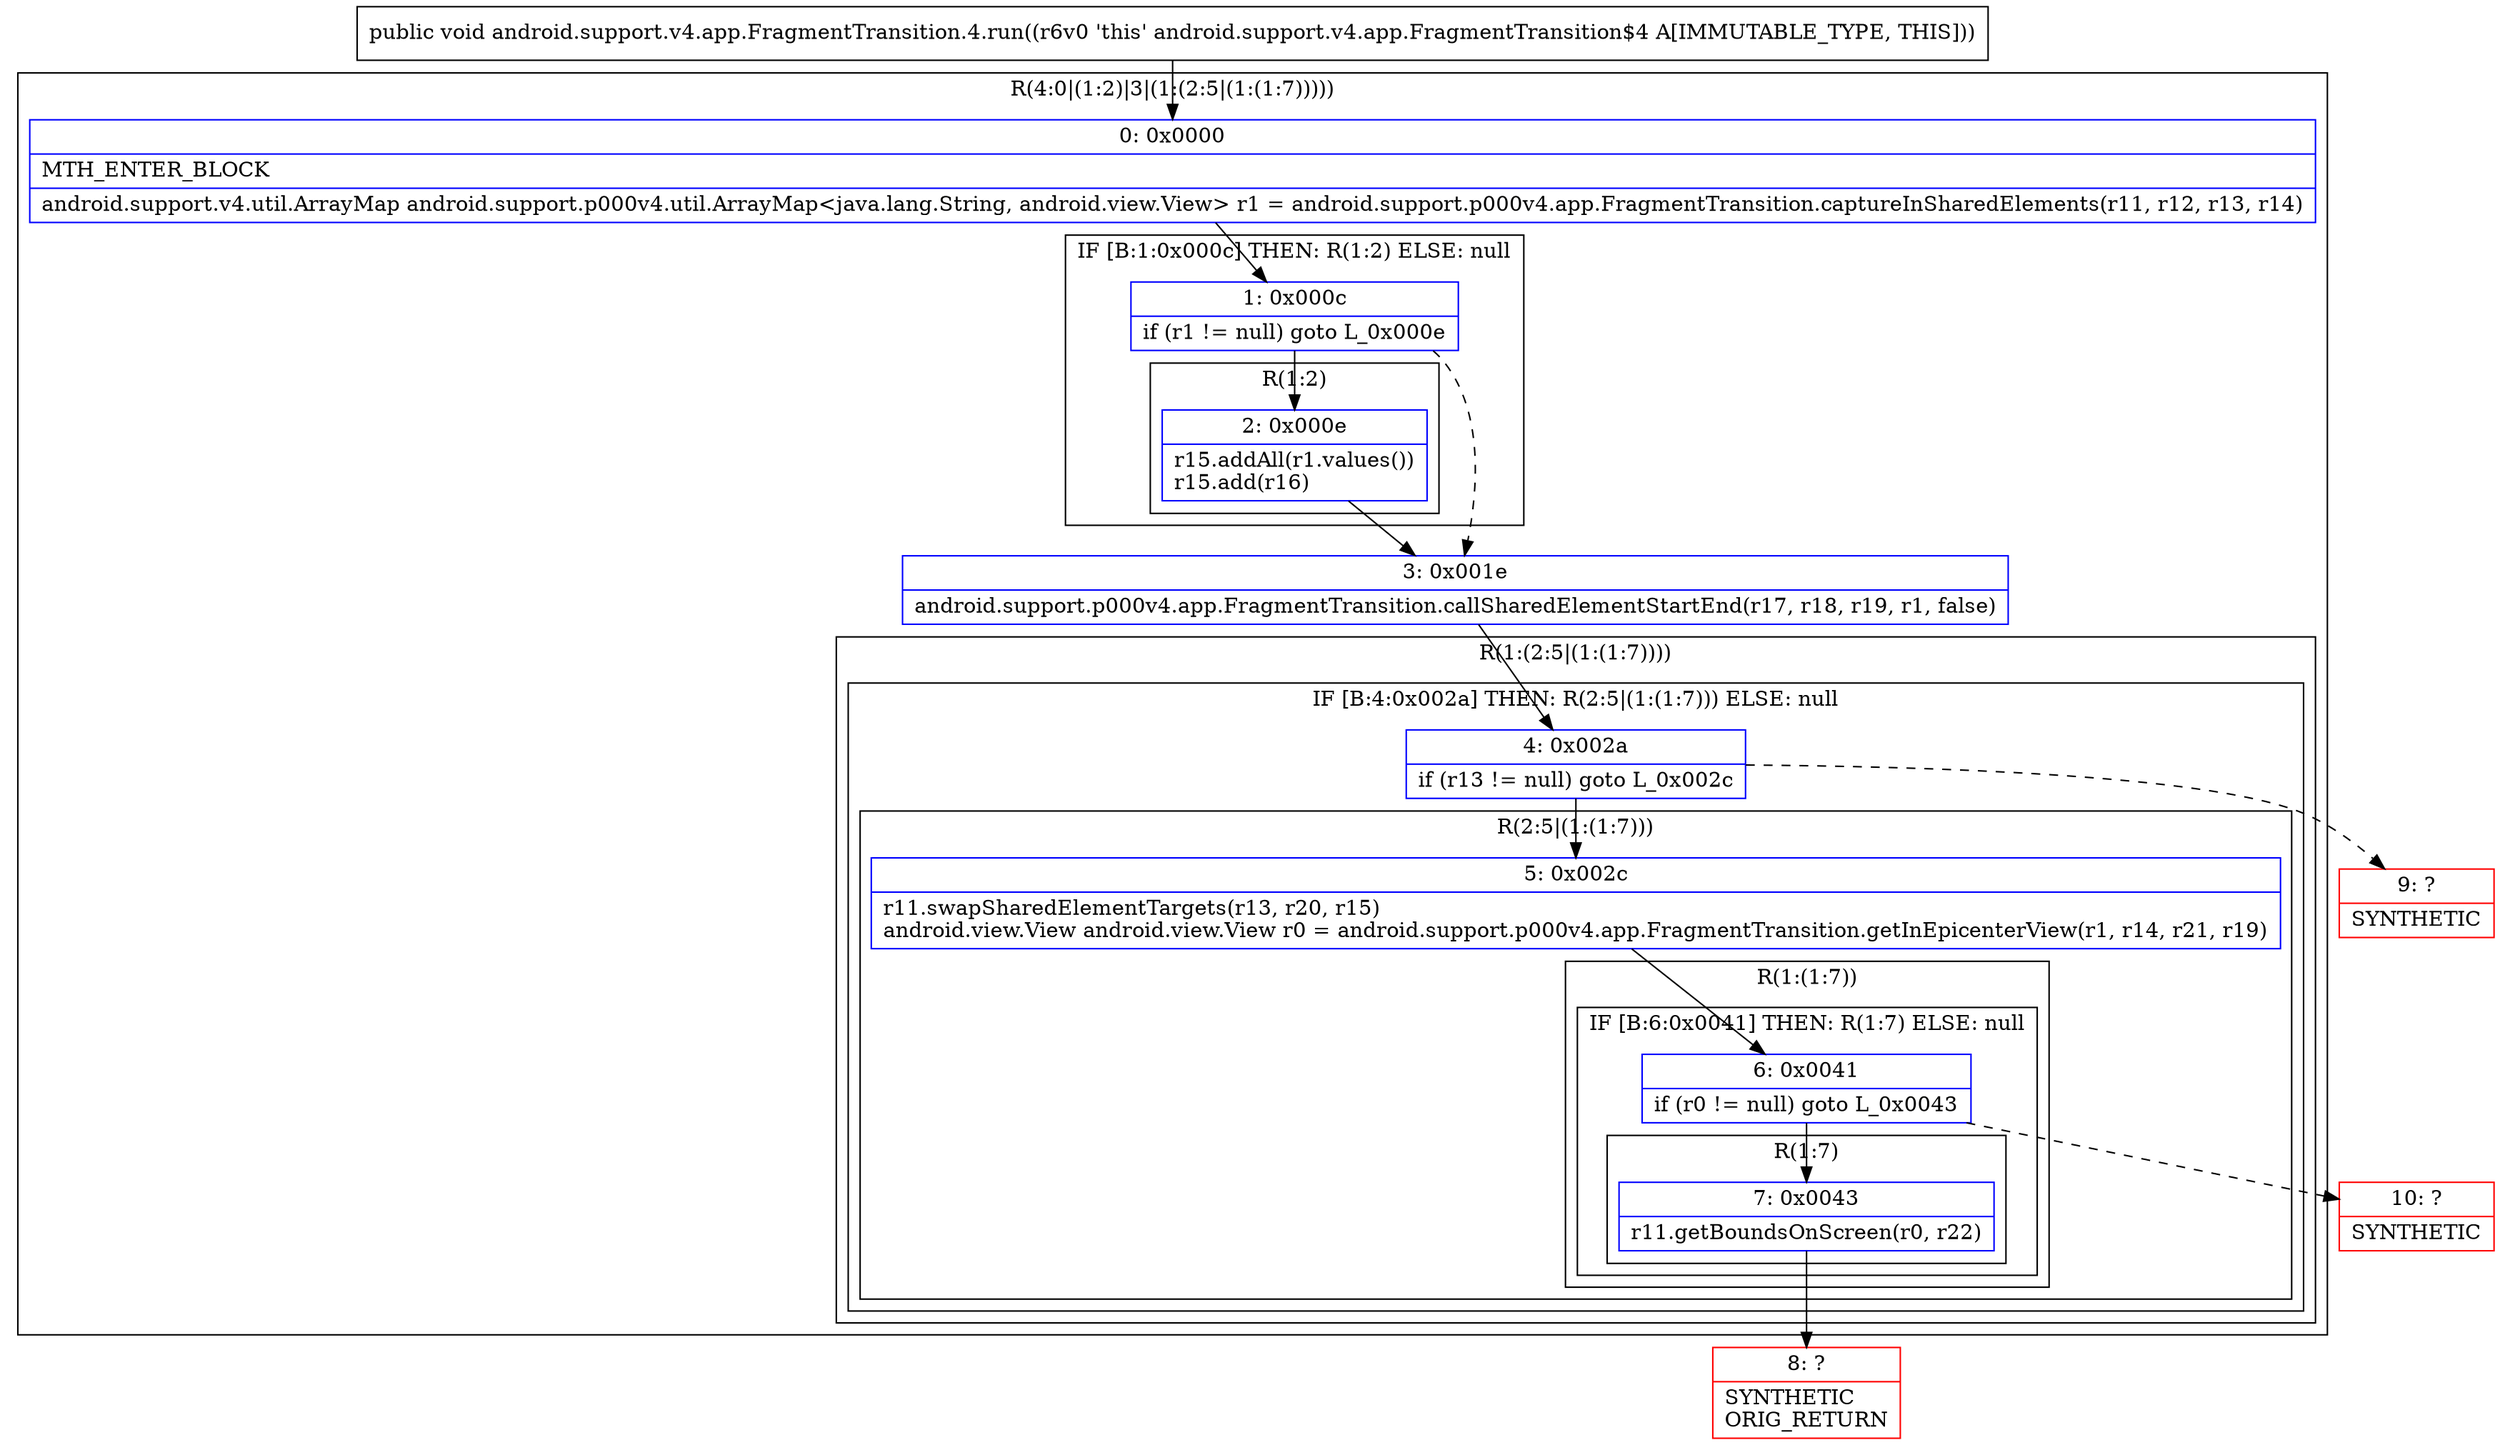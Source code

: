 digraph "CFG forandroid.support.v4.app.FragmentTransition.4.run()V" {
subgraph cluster_Region_1633071092 {
label = "R(4:0|(1:2)|3|(1:(2:5|(1:(1:7)))))";
node [shape=record,color=blue];
Node_0 [shape=record,label="{0\:\ 0x0000|MTH_ENTER_BLOCK\l|android.support.v4.util.ArrayMap android.support.p000v4.util.ArrayMap\<java.lang.String, android.view.View\> r1 = android.support.p000v4.app.FragmentTransition.captureInSharedElements(r11, r12, r13, r14)\l}"];
subgraph cluster_IfRegion_910381513 {
label = "IF [B:1:0x000c] THEN: R(1:2) ELSE: null";
node [shape=record,color=blue];
Node_1 [shape=record,label="{1\:\ 0x000c|if (r1 != null) goto L_0x000e\l}"];
subgraph cluster_Region_30770575 {
label = "R(1:2)";
node [shape=record,color=blue];
Node_2 [shape=record,label="{2\:\ 0x000e|r15.addAll(r1.values())\lr15.add(r16)\l}"];
}
}
Node_3 [shape=record,label="{3\:\ 0x001e|android.support.p000v4.app.FragmentTransition.callSharedElementStartEnd(r17, r18, r19, r1, false)\l}"];
subgraph cluster_Region_1800148267 {
label = "R(1:(2:5|(1:(1:7))))";
node [shape=record,color=blue];
subgraph cluster_IfRegion_1126492930 {
label = "IF [B:4:0x002a] THEN: R(2:5|(1:(1:7))) ELSE: null";
node [shape=record,color=blue];
Node_4 [shape=record,label="{4\:\ 0x002a|if (r13 != null) goto L_0x002c\l}"];
subgraph cluster_Region_637950303 {
label = "R(2:5|(1:(1:7)))";
node [shape=record,color=blue];
Node_5 [shape=record,label="{5\:\ 0x002c|r11.swapSharedElementTargets(r13, r20, r15)\landroid.view.View android.view.View r0 = android.support.p000v4.app.FragmentTransition.getInEpicenterView(r1, r14, r21, r19)\l}"];
subgraph cluster_Region_980712159 {
label = "R(1:(1:7))";
node [shape=record,color=blue];
subgraph cluster_IfRegion_1920691044 {
label = "IF [B:6:0x0041] THEN: R(1:7) ELSE: null";
node [shape=record,color=blue];
Node_6 [shape=record,label="{6\:\ 0x0041|if (r0 != null) goto L_0x0043\l}"];
subgraph cluster_Region_1578803707 {
label = "R(1:7)";
node [shape=record,color=blue];
Node_7 [shape=record,label="{7\:\ 0x0043|r11.getBoundsOnScreen(r0, r22)\l}"];
}
}
}
}
}
}
}
Node_8 [shape=record,color=red,label="{8\:\ ?|SYNTHETIC\lORIG_RETURN\l}"];
Node_9 [shape=record,color=red,label="{9\:\ ?|SYNTHETIC\l}"];
Node_10 [shape=record,color=red,label="{10\:\ ?|SYNTHETIC\l}"];
MethodNode[shape=record,label="{public void android.support.v4.app.FragmentTransition.4.run((r6v0 'this' android.support.v4.app.FragmentTransition$4 A[IMMUTABLE_TYPE, THIS])) }"];
MethodNode -> Node_0;
Node_0 -> Node_1;
Node_1 -> Node_2;
Node_1 -> Node_3[style=dashed];
Node_2 -> Node_3;
Node_3 -> Node_4;
Node_4 -> Node_5;
Node_4 -> Node_9[style=dashed];
Node_5 -> Node_6;
Node_6 -> Node_7;
Node_6 -> Node_10[style=dashed];
Node_7 -> Node_8;
}

